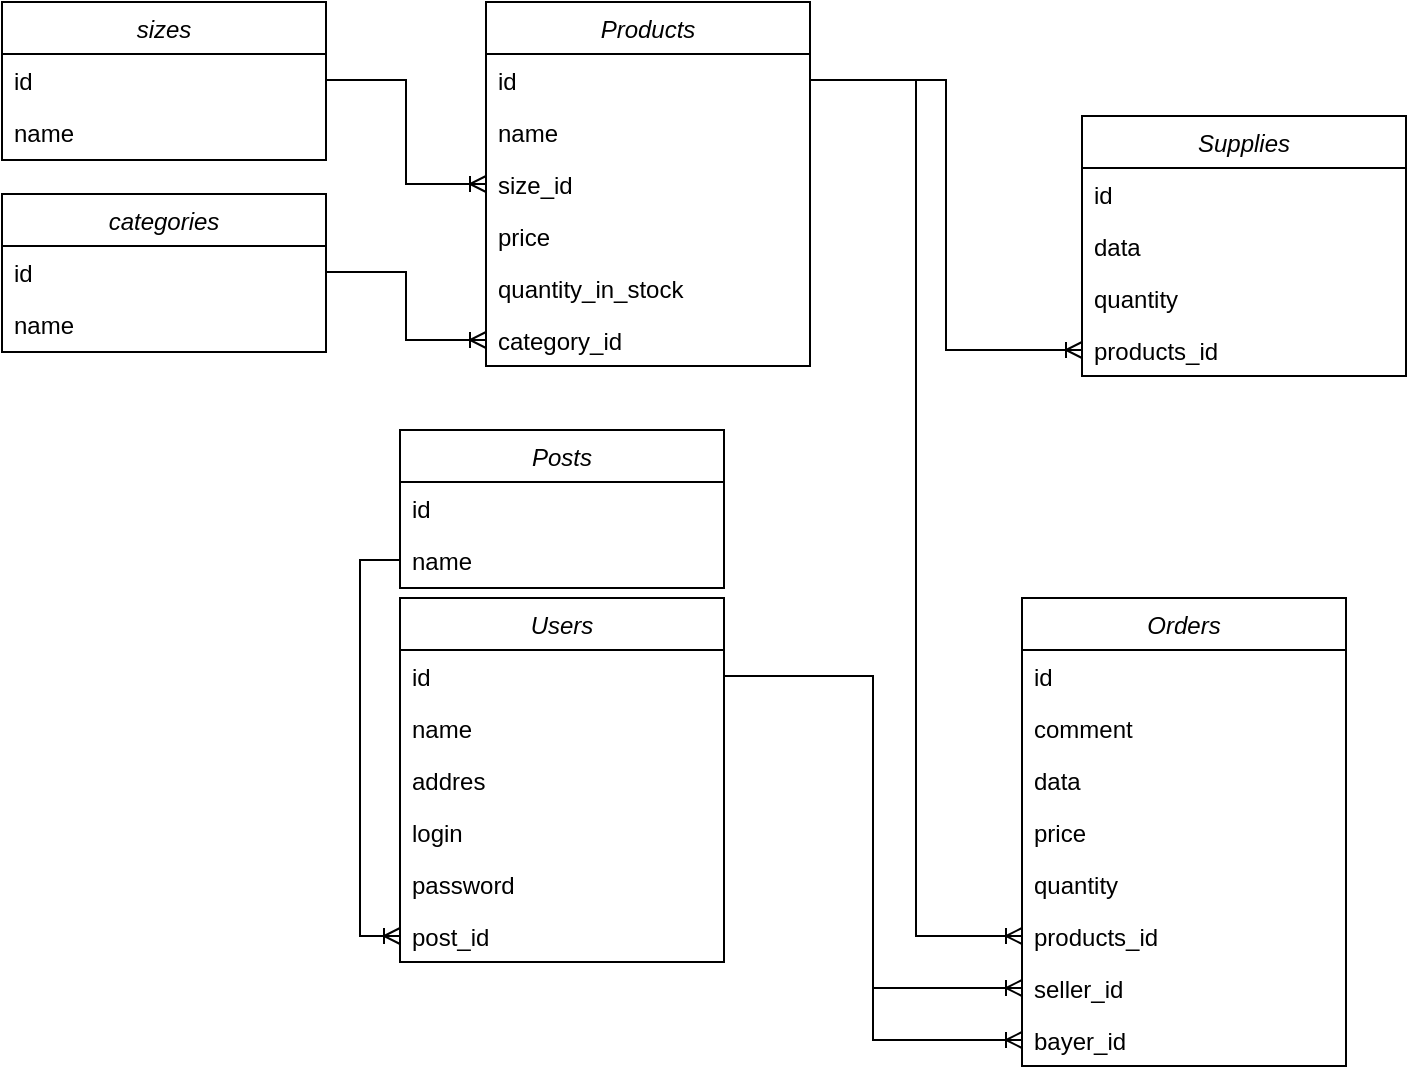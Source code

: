 <mxfile version="24.4.0" type="device">
  <diagram id="C5RBs43oDa-KdzZeNtuy" name="Page-1">
    <mxGraphModel dx="1036" dy="667" grid="0" gridSize="10" guides="1" tooltips="1" connect="1" arrows="1" fold="1" page="1" pageScale="1" pageWidth="1100" pageHeight="850" math="0" shadow="0">
      <root>
        <mxCell id="WIyWlLk6GJQsqaUBKTNV-0" />
        <mxCell id="WIyWlLk6GJQsqaUBKTNV-1" parent="WIyWlLk6GJQsqaUBKTNV-0" />
        <mxCell id="zkfFHV4jXpPFQw0GAbJ--0" value="Users" style="swimlane;fontStyle=2;align=center;verticalAlign=top;childLayout=stackLayout;horizontal=1;startSize=26;horizontalStack=0;resizeParent=1;resizeLast=0;collapsible=1;marginBottom=0;rounded=0;shadow=0;strokeWidth=1;" parent="WIyWlLk6GJQsqaUBKTNV-1" vertex="1">
          <mxGeometry x="393" y="457" width="162" height="182" as="geometry">
            <mxRectangle x="230" y="140" width="160" height="26" as="alternateBounds" />
          </mxGeometry>
        </mxCell>
        <mxCell id="zkfFHV4jXpPFQw0GAbJ--2" value="id" style="text;align=left;verticalAlign=top;spacingLeft=4;spacingRight=4;overflow=hidden;rotatable=0;points=[[0,0.5],[1,0.5]];portConstraint=eastwest;rounded=0;shadow=0;html=0;" parent="zkfFHV4jXpPFQw0GAbJ--0" vertex="1">
          <mxGeometry y="26" width="162" height="26" as="geometry" />
        </mxCell>
        <mxCell id="zkfFHV4jXpPFQw0GAbJ--1" value="name" style="text;align=left;verticalAlign=top;spacingLeft=4;spacingRight=4;overflow=hidden;rotatable=0;points=[[0,0.5],[1,0.5]];portConstraint=eastwest;" parent="zkfFHV4jXpPFQw0GAbJ--0" vertex="1">
          <mxGeometry y="52" width="162" height="26" as="geometry" />
        </mxCell>
        <mxCell id="zkfFHV4jXpPFQw0GAbJ--3" value="addres" style="text;align=left;verticalAlign=top;spacingLeft=4;spacingRight=4;overflow=hidden;rotatable=0;points=[[0,0.5],[1,0.5]];portConstraint=eastwest;rounded=0;shadow=0;html=0;" parent="zkfFHV4jXpPFQw0GAbJ--0" vertex="1">
          <mxGeometry y="78" width="162" height="26" as="geometry" />
        </mxCell>
        <mxCell id="zkfFHV4jXpPFQw0GAbJ--5" value="login" style="text;align=left;verticalAlign=top;spacingLeft=4;spacingRight=4;overflow=hidden;rotatable=0;points=[[0,0.5],[1,0.5]];portConstraint=eastwest;" parent="zkfFHV4jXpPFQw0GAbJ--0" vertex="1">
          <mxGeometry y="104" width="162" height="26" as="geometry" />
        </mxCell>
        <mxCell id="jPZ4ChD8aeTsmJw0_MSO-0" value="password" style="text;align=left;verticalAlign=top;spacingLeft=4;spacingRight=4;overflow=hidden;rotatable=0;points=[[0,0.5],[1,0.5]];portConstraint=eastwest;" parent="zkfFHV4jXpPFQw0GAbJ--0" vertex="1">
          <mxGeometry y="130" width="162" height="26" as="geometry" />
        </mxCell>
        <mxCell id="jPZ4ChD8aeTsmJw0_MSO-1" value="post_id" style="text;align=left;verticalAlign=top;spacingLeft=4;spacingRight=4;overflow=hidden;rotatable=0;points=[[0,0.5],[1,0.5]];portConstraint=eastwest;" parent="zkfFHV4jXpPFQw0GAbJ--0" vertex="1">
          <mxGeometry y="156" width="162" height="26" as="geometry" />
        </mxCell>
        <mxCell id="jPZ4ChD8aeTsmJw0_MSO-2" value="Posts" style="swimlane;fontStyle=2;align=center;verticalAlign=top;childLayout=stackLayout;horizontal=1;startSize=26;horizontalStack=0;resizeParent=1;resizeLast=0;collapsible=1;marginBottom=0;rounded=0;shadow=0;strokeWidth=1;" parent="WIyWlLk6GJQsqaUBKTNV-1" vertex="1">
          <mxGeometry x="393" y="373" width="162" height="79" as="geometry">
            <mxRectangle x="230" y="140" width="160" height="26" as="alternateBounds" />
          </mxGeometry>
        </mxCell>
        <mxCell id="jPZ4ChD8aeTsmJw0_MSO-3" value="id" style="text;align=left;verticalAlign=top;spacingLeft=4;spacingRight=4;overflow=hidden;rotatable=0;points=[[0,0.5],[1,0.5]];portConstraint=eastwest;rounded=0;shadow=0;html=0;" parent="jPZ4ChD8aeTsmJw0_MSO-2" vertex="1">
          <mxGeometry y="26" width="162" height="26" as="geometry" />
        </mxCell>
        <mxCell id="jPZ4ChD8aeTsmJw0_MSO-4" value="name" style="text;align=left;verticalAlign=top;spacingLeft=4;spacingRight=4;overflow=hidden;rotatable=0;points=[[0,0.5],[1,0.5]];portConstraint=eastwest;" parent="jPZ4ChD8aeTsmJw0_MSO-2" vertex="1">
          <mxGeometry y="52" width="162" height="26" as="geometry" />
        </mxCell>
        <mxCell id="jPZ4ChD8aeTsmJw0_MSO-9" style="edgeStyle=orthogonalEdgeStyle;rounded=0;orthogonalLoop=1;jettySize=auto;html=1;exitX=0;exitY=0.5;exitDx=0;exitDy=0;entryX=0;entryY=0.5;entryDx=0;entryDy=0;endArrow=ERoneToMany;endFill=0;" parent="WIyWlLk6GJQsqaUBKTNV-1" source="jPZ4ChD8aeTsmJw0_MSO-4" target="jPZ4ChD8aeTsmJw0_MSO-1" edge="1">
          <mxGeometry relative="1" as="geometry" />
        </mxCell>
        <mxCell id="jPZ4ChD8aeTsmJw0_MSO-10" value="Products" style="swimlane;fontStyle=2;align=center;verticalAlign=top;childLayout=stackLayout;horizontal=1;startSize=26;horizontalStack=0;resizeParent=1;resizeLast=0;collapsible=1;marginBottom=0;rounded=0;shadow=0;strokeWidth=1;" parent="WIyWlLk6GJQsqaUBKTNV-1" vertex="1">
          <mxGeometry x="436" y="159" width="162" height="182" as="geometry">
            <mxRectangle x="230" y="140" width="160" height="26" as="alternateBounds" />
          </mxGeometry>
        </mxCell>
        <mxCell id="jPZ4ChD8aeTsmJw0_MSO-11" value="id" style="text;align=left;verticalAlign=top;spacingLeft=4;spacingRight=4;overflow=hidden;rotatable=0;points=[[0,0.5],[1,0.5]];portConstraint=eastwest;rounded=0;shadow=0;html=0;" parent="jPZ4ChD8aeTsmJw0_MSO-10" vertex="1">
          <mxGeometry y="26" width="162" height="26" as="geometry" />
        </mxCell>
        <mxCell id="jPZ4ChD8aeTsmJw0_MSO-12" value="name" style="text;align=left;verticalAlign=top;spacingLeft=4;spacingRight=4;overflow=hidden;rotatable=0;points=[[0,0.5],[1,0.5]];portConstraint=eastwest;" parent="jPZ4ChD8aeTsmJw0_MSO-10" vertex="1">
          <mxGeometry y="52" width="162" height="26" as="geometry" />
        </mxCell>
        <mxCell id="jPZ4ChD8aeTsmJw0_MSO-13" value="size_id" style="text;align=left;verticalAlign=top;spacingLeft=4;spacingRight=4;overflow=hidden;rotatable=0;points=[[0,0.5],[1,0.5]];portConstraint=eastwest;rounded=0;shadow=0;html=0;" parent="jPZ4ChD8aeTsmJw0_MSO-10" vertex="1">
          <mxGeometry y="78" width="162" height="26" as="geometry" />
        </mxCell>
        <mxCell id="jPZ4ChD8aeTsmJw0_MSO-14" value="price" style="text;align=left;verticalAlign=top;spacingLeft=4;spacingRight=4;overflow=hidden;rotatable=0;points=[[0,0.5],[1,0.5]];portConstraint=eastwest;" parent="jPZ4ChD8aeTsmJw0_MSO-10" vertex="1">
          <mxGeometry y="104" width="162" height="26" as="geometry" />
        </mxCell>
        <mxCell id="jPZ4ChD8aeTsmJw0_MSO-27" value="quantity_in_stock" style="text;align=left;verticalAlign=top;spacingLeft=4;spacingRight=4;overflow=hidden;rotatable=0;points=[[0,0.5],[1,0.5]];portConstraint=eastwest;" parent="jPZ4ChD8aeTsmJw0_MSO-10" vertex="1">
          <mxGeometry y="130" width="162" height="26" as="geometry" />
        </mxCell>
        <mxCell id="jPZ4ChD8aeTsmJw0_MSO-15" value="category_id" style="text;align=left;verticalAlign=top;spacingLeft=4;spacingRight=4;overflow=hidden;rotatable=0;points=[[0,0.5],[1,0.5]];portConstraint=eastwest;" parent="jPZ4ChD8aeTsmJw0_MSO-10" vertex="1">
          <mxGeometry y="156" width="162" height="26" as="geometry" />
        </mxCell>
        <mxCell id="jPZ4ChD8aeTsmJw0_MSO-17" value="categories" style="swimlane;fontStyle=2;align=center;verticalAlign=top;childLayout=stackLayout;horizontal=1;startSize=26;horizontalStack=0;resizeParent=1;resizeLast=0;collapsible=1;marginBottom=0;rounded=0;shadow=0;strokeWidth=1;" parent="WIyWlLk6GJQsqaUBKTNV-1" vertex="1">
          <mxGeometry x="194" y="255" width="162" height="79" as="geometry">
            <mxRectangle x="230" y="140" width="160" height="26" as="alternateBounds" />
          </mxGeometry>
        </mxCell>
        <mxCell id="jPZ4ChD8aeTsmJw0_MSO-18" value="id" style="text;align=left;verticalAlign=top;spacingLeft=4;spacingRight=4;overflow=hidden;rotatable=0;points=[[0,0.5],[1,0.5]];portConstraint=eastwest;rounded=0;shadow=0;html=0;" parent="jPZ4ChD8aeTsmJw0_MSO-17" vertex="1">
          <mxGeometry y="26" width="162" height="26" as="geometry" />
        </mxCell>
        <mxCell id="jPZ4ChD8aeTsmJw0_MSO-19" value="name" style="text;align=left;verticalAlign=top;spacingLeft=4;spacingRight=4;overflow=hidden;rotatable=0;points=[[0,0.5],[1,0.5]];portConstraint=eastwest;" parent="jPZ4ChD8aeTsmJw0_MSO-17" vertex="1">
          <mxGeometry y="52" width="162" height="26" as="geometry" />
        </mxCell>
        <mxCell id="jPZ4ChD8aeTsmJw0_MSO-23" style="edgeStyle=orthogonalEdgeStyle;rounded=0;orthogonalLoop=1;jettySize=auto;html=1;exitX=1;exitY=0.5;exitDx=0;exitDy=0;entryX=0;entryY=0.5;entryDx=0;entryDy=0;endArrow=ERoneToMany;endFill=0;" parent="WIyWlLk6GJQsqaUBKTNV-1" source="jPZ4ChD8aeTsmJw0_MSO-18" target="jPZ4ChD8aeTsmJw0_MSO-15" edge="1">
          <mxGeometry relative="1" as="geometry">
            <mxPoint x="77" y="329" as="sourcePoint" />
            <mxPoint x="407" y="366" as="targetPoint" />
          </mxGeometry>
        </mxCell>
        <mxCell id="jPZ4ChD8aeTsmJw0_MSO-28" value="Supplies" style="swimlane;fontStyle=2;align=center;verticalAlign=top;childLayout=stackLayout;horizontal=1;startSize=26;horizontalStack=0;resizeParent=1;resizeLast=0;collapsible=1;marginBottom=0;rounded=0;shadow=0;strokeWidth=1;" parent="WIyWlLk6GJQsqaUBKTNV-1" vertex="1">
          <mxGeometry x="734" y="216" width="162" height="130" as="geometry">
            <mxRectangle x="230" y="140" width="160" height="26" as="alternateBounds" />
          </mxGeometry>
        </mxCell>
        <mxCell id="jPZ4ChD8aeTsmJw0_MSO-29" value="id" style="text;align=left;verticalAlign=top;spacingLeft=4;spacingRight=4;overflow=hidden;rotatable=0;points=[[0,0.5],[1,0.5]];portConstraint=eastwest;rounded=0;shadow=0;html=0;" parent="jPZ4ChD8aeTsmJw0_MSO-28" vertex="1">
          <mxGeometry y="26" width="162" height="26" as="geometry" />
        </mxCell>
        <mxCell id="9i764E9Pg1utmeCNaLJg-2" value="data" style="text;align=left;verticalAlign=top;spacingLeft=4;spacingRight=4;overflow=hidden;rotatable=0;points=[[0,0.5],[1,0.5]];portConstraint=eastwest;rounded=0;shadow=0;html=0;" parent="jPZ4ChD8aeTsmJw0_MSO-28" vertex="1">
          <mxGeometry y="52" width="162" height="26" as="geometry" />
        </mxCell>
        <mxCell id="jPZ4ChD8aeTsmJw0_MSO-32" value="quantity" style="text;align=left;verticalAlign=top;spacingLeft=4;spacingRight=4;overflow=hidden;rotatable=0;points=[[0,0.5],[1,0.5]];portConstraint=eastwest;" parent="jPZ4ChD8aeTsmJw0_MSO-28" vertex="1">
          <mxGeometry y="78" width="162" height="26" as="geometry" />
        </mxCell>
        <mxCell id="jPZ4ChD8aeTsmJw0_MSO-31" value="products_id" style="text;align=left;verticalAlign=top;spacingLeft=4;spacingRight=4;overflow=hidden;rotatable=0;points=[[0,0.5],[1,0.5]];portConstraint=eastwest;" parent="jPZ4ChD8aeTsmJw0_MSO-28" vertex="1">
          <mxGeometry y="104" width="162" height="26" as="geometry" />
        </mxCell>
        <mxCell id="jPZ4ChD8aeTsmJw0_MSO-33" style="edgeStyle=orthogonalEdgeStyle;rounded=0;orthogonalLoop=1;jettySize=auto;html=1;exitX=1;exitY=0.5;exitDx=0;exitDy=0;entryX=0;entryY=0.5;entryDx=0;entryDy=0;endArrow=ERoneToMany;endFill=0;" parent="WIyWlLk6GJQsqaUBKTNV-1" source="jPZ4ChD8aeTsmJw0_MSO-11" target="jPZ4ChD8aeTsmJw0_MSO-31" edge="1">
          <mxGeometry relative="1" as="geometry" />
        </mxCell>
        <mxCell id="jPZ4ChD8aeTsmJw0_MSO-34" value="Orders" style="swimlane;fontStyle=2;align=center;verticalAlign=top;childLayout=stackLayout;horizontal=1;startSize=26;horizontalStack=0;resizeParent=1;resizeLast=0;collapsible=1;marginBottom=0;rounded=0;shadow=0;strokeWidth=1;" parent="WIyWlLk6GJQsqaUBKTNV-1" vertex="1">
          <mxGeometry x="704" y="457" width="162" height="234" as="geometry">
            <mxRectangle x="230" y="140" width="160" height="26" as="alternateBounds" />
          </mxGeometry>
        </mxCell>
        <mxCell id="jPZ4ChD8aeTsmJw0_MSO-35" value="id" style="text;align=left;verticalAlign=top;spacingLeft=4;spacingRight=4;overflow=hidden;rotatable=0;points=[[0,0.5],[1,0.5]];portConstraint=eastwest;rounded=0;shadow=0;html=0;" parent="jPZ4ChD8aeTsmJw0_MSO-34" vertex="1">
          <mxGeometry y="26" width="162" height="26" as="geometry" />
        </mxCell>
        <mxCell id="jPZ4ChD8aeTsmJw0_MSO-36" value="comment" style="text;align=left;verticalAlign=top;spacingLeft=4;spacingRight=4;overflow=hidden;rotatable=0;points=[[0,0.5],[1,0.5]];portConstraint=eastwest;" parent="jPZ4ChD8aeTsmJw0_MSO-34" vertex="1">
          <mxGeometry y="52" width="162" height="26" as="geometry" />
        </mxCell>
        <mxCell id="jPZ4ChD8aeTsmJw0_MSO-37" value="data" style="text;align=left;verticalAlign=top;spacingLeft=4;spacingRight=4;overflow=hidden;rotatable=0;points=[[0,0.5],[1,0.5]];portConstraint=eastwest;rounded=0;shadow=0;html=0;" parent="jPZ4ChD8aeTsmJw0_MSO-34" vertex="1">
          <mxGeometry y="78" width="162" height="26" as="geometry" />
        </mxCell>
        <mxCell id="jPZ4ChD8aeTsmJw0_MSO-39" value="price" style="text;align=left;verticalAlign=top;spacingLeft=4;spacingRight=4;overflow=hidden;rotatable=0;points=[[0,0.5],[1,0.5]];portConstraint=eastwest;" parent="jPZ4ChD8aeTsmJw0_MSO-34" vertex="1">
          <mxGeometry y="104" width="162" height="26" as="geometry" />
        </mxCell>
        <mxCell id="9i764E9Pg1utmeCNaLJg-1" value="quantity" style="text;align=left;verticalAlign=top;spacingLeft=4;spacingRight=4;overflow=hidden;rotatable=0;points=[[0,0.5],[1,0.5]];portConstraint=eastwest;" parent="jPZ4ChD8aeTsmJw0_MSO-34" vertex="1">
          <mxGeometry y="130" width="162" height="26" as="geometry" />
        </mxCell>
        <mxCell id="jPZ4ChD8aeTsmJw0_MSO-38" value="products_id" style="text;align=left;verticalAlign=top;spacingLeft=4;spacingRight=4;overflow=hidden;rotatable=0;points=[[0,0.5],[1,0.5]];portConstraint=eastwest;" parent="jPZ4ChD8aeTsmJw0_MSO-34" vertex="1">
          <mxGeometry y="156" width="162" height="26" as="geometry" />
        </mxCell>
        <mxCell id="jPZ4ChD8aeTsmJw0_MSO-41" value="seller_id" style="text;align=left;verticalAlign=top;spacingLeft=4;spacingRight=4;overflow=hidden;rotatable=0;points=[[0,0.5],[1,0.5]];portConstraint=eastwest;" parent="jPZ4ChD8aeTsmJw0_MSO-34" vertex="1">
          <mxGeometry y="182" width="162" height="26" as="geometry" />
        </mxCell>
        <mxCell id="jPZ4ChD8aeTsmJw0_MSO-42" value="bayer_id" style="text;align=left;verticalAlign=top;spacingLeft=4;spacingRight=4;overflow=hidden;rotatable=0;points=[[0,0.5],[1,0.5]];portConstraint=eastwest;" parent="jPZ4ChD8aeTsmJw0_MSO-34" vertex="1">
          <mxGeometry y="208" width="162" height="26" as="geometry" />
        </mxCell>
        <mxCell id="jPZ4ChD8aeTsmJw0_MSO-43" style="edgeStyle=orthogonalEdgeStyle;rounded=0;orthogonalLoop=1;jettySize=auto;html=1;exitX=1;exitY=0.5;exitDx=0;exitDy=0;entryX=0;entryY=0.5;entryDx=0;entryDy=0;endArrow=ERoneToMany;endFill=0;" parent="WIyWlLk6GJQsqaUBKTNV-1" source="zkfFHV4jXpPFQw0GAbJ--2" target="jPZ4ChD8aeTsmJw0_MSO-41" edge="1">
          <mxGeometry relative="1" as="geometry" />
        </mxCell>
        <mxCell id="jPZ4ChD8aeTsmJw0_MSO-44" style="edgeStyle=orthogonalEdgeStyle;rounded=0;orthogonalLoop=1;jettySize=auto;html=1;exitX=1;exitY=0.5;exitDx=0;exitDy=0;entryX=0;entryY=0.5;entryDx=0;entryDy=0;endArrow=ERoneToMany;endFill=0;" parent="WIyWlLk6GJQsqaUBKTNV-1" source="zkfFHV4jXpPFQw0GAbJ--2" target="jPZ4ChD8aeTsmJw0_MSO-42" edge="1">
          <mxGeometry relative="1" as="geometry">
            <mxPoint x="565" y="506" as="sourcePoint" />
            <mxPoint x="714" y="636" as="targetPoint" />
          </mxGeometry>
        </mxCell>
        <mxCell id="9i764E9Pg1utmeCNaLJg-0" style="edgeStyle=orthogonalEdgeStyle;rounded=0;orthogonalLoop=1;jettySize=auto;html=1;exitX=1;exitY=0.5;exitDx=0;exitDy=0;entryX=0;entryY=0.5;entryDx=0;entryDy=0;endArrow=ERoneToMany;endFill=0;" parent="WIyWlLk6GJQsqaUBKTNV-1" source="jPZ4ChD8aeTsmJw0_MSO-11" target="jPZ4ChD8aeTsmJw0_MSO-38" edge="1">
          <mxGeometry relative="1" as="geometry" />
        </mxCell>
        <mxCell id="y978BwcVGWU7mVAnm5vh-2" value="sizes" style="swimlane;fontStyle=2;align=center;verticalAlign=top;childLayout=stackLayout;horizontal=1;startSize=26;horizontalStack=0;resizeParent=1;resizeLast=0;collapsible=1;marginBottom=0;rounded=0;shadow=0;strokeWidth=1;" vertex="1" parent="WIyWlLk6GJQsqaUBKTNV-1">
          <mxGeometry x="194" y="159" width="162" height="79" as="geometry">
            <mxRectangle x="230" y="140" width="160" height="26" as="alternateBounds" />
          </mxGeometry>
        </mxCell>
        <mxCell id="y978BwcVGWU7mVAnm5vh-3" value="id" style="text;align=left;verticalAlign=top;spacingLeft=4;spacingRight=4;overflow=hidden;rotatable=0;points=[[0,0.5],[1,0.5]];portConstraint=eastwest;rounded=0;shadow=0;html=0;" vertex="1" parent="y978BwcVGWU7mVAnm5vh-2">
          <mxGeometry y="26" width="162" height="26" as="geometry" />
        </mxCell>
        <mxCell id="y978BwcVGWU7mVAnm5vh-4" value="name" style="text;align=left;verticalAlign=top;spacingLeft=4;spacingRight=4;overflow=hidden;rotatable=0;points=[[0,0.5],[1,0.5]];portConstraint=eastwest;" vertex="1" parent="y978BwcVGWU7mVAnm5vh-2">
          <mxGeometry y="52" width="162" height="26" as="geometry" />
        </mxCell>
        <mxCell id="y978BwcVGWU7mVAnm5vh-5" style="edgeStyle=orthogonalEdgeStyle;rounded=0;orthogonalLoop=1;jettySize=auto;html=1;exitX=1;exitY=0.5;exitDx=0;exitDy=0;endArrow=ERoneToMany;endFill=0;" edge="1" parent="WIyWlLk6GJQsqaUBKTNV-1" source="y978BwcVGWU7mVAnm5vh-3" target="jPZ4ChD8aeTsmJw0_MSO-13">
          <mxGeometry relative="1" as="geometry" />
        </mxCell>
      </root>
    </mxGraphModel>
  </diagram>
</mxfile>
